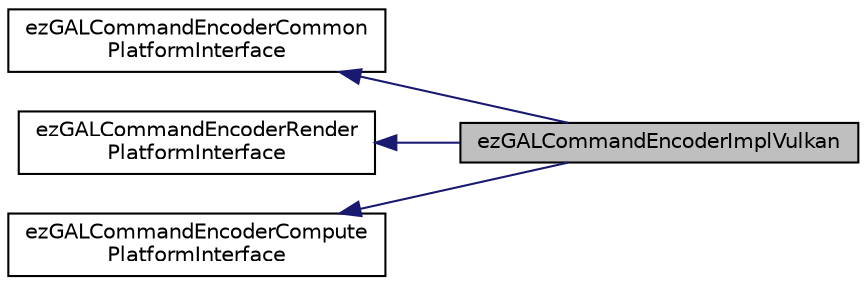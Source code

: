 digraph "ezGALCommandEncoderImplVulkan"
{
 // LATEX_PDF_SIZE
  edge [fontname="Helvetica",fontsize="10",labelfontname="Helvetica",labelfontsize="10"];
  node [fontname="Helvetica",fontsize="10",shape=record];
  rankdir="LR";
  Node1 [label="ezGALCommandEncoderImplVulkan",height=0.2,width=0.4,color="black", fillcolor="grey75", style="filled", fontcolor="black",tooltip=" "];
  Node2 -> Node1 [dir="back",color="midnightblue",fontsize="10",style="solid",fontname="Helvetica"];
  Node2 [label="ezGALCommandEncoderCommon\lPlatformInterface",height=0.2,width=0.4,color="black", fillcolor="white", style="filled",URL="$d8/d24/classez_g_a_l_command_encoder_common_platform_interface.htm",tooltip=" "];
  Node3 -> Node1 [dir="back",color="midnightblue",fontsize="10",style="solid",fontname="Helvetica"];
  Node3 [label="ezGALCommandEncoderRender\lPlatformInterface",height=0.2,width=0.4,color="black", fillcolor="white", style="filled",URL="$de/dfb/classez_g_a_l_command_encoder_render_platform_interface.htm",tooltip=" "];
  Node4 -> Node1 [dir="back",color="midnightblue",fontsize="10",style="solid",fontname="Helvetica"];
  Node4 [label="ezGALCommandEncoderCompute\lPlatformInterface",height=0.2,width=0.4,color="black", fillcolor="white", style="filled",URL="$d2/d00/classez_g_a_l_command_encoder_compute_platform_interface.htm",tooltip=" "];
}
